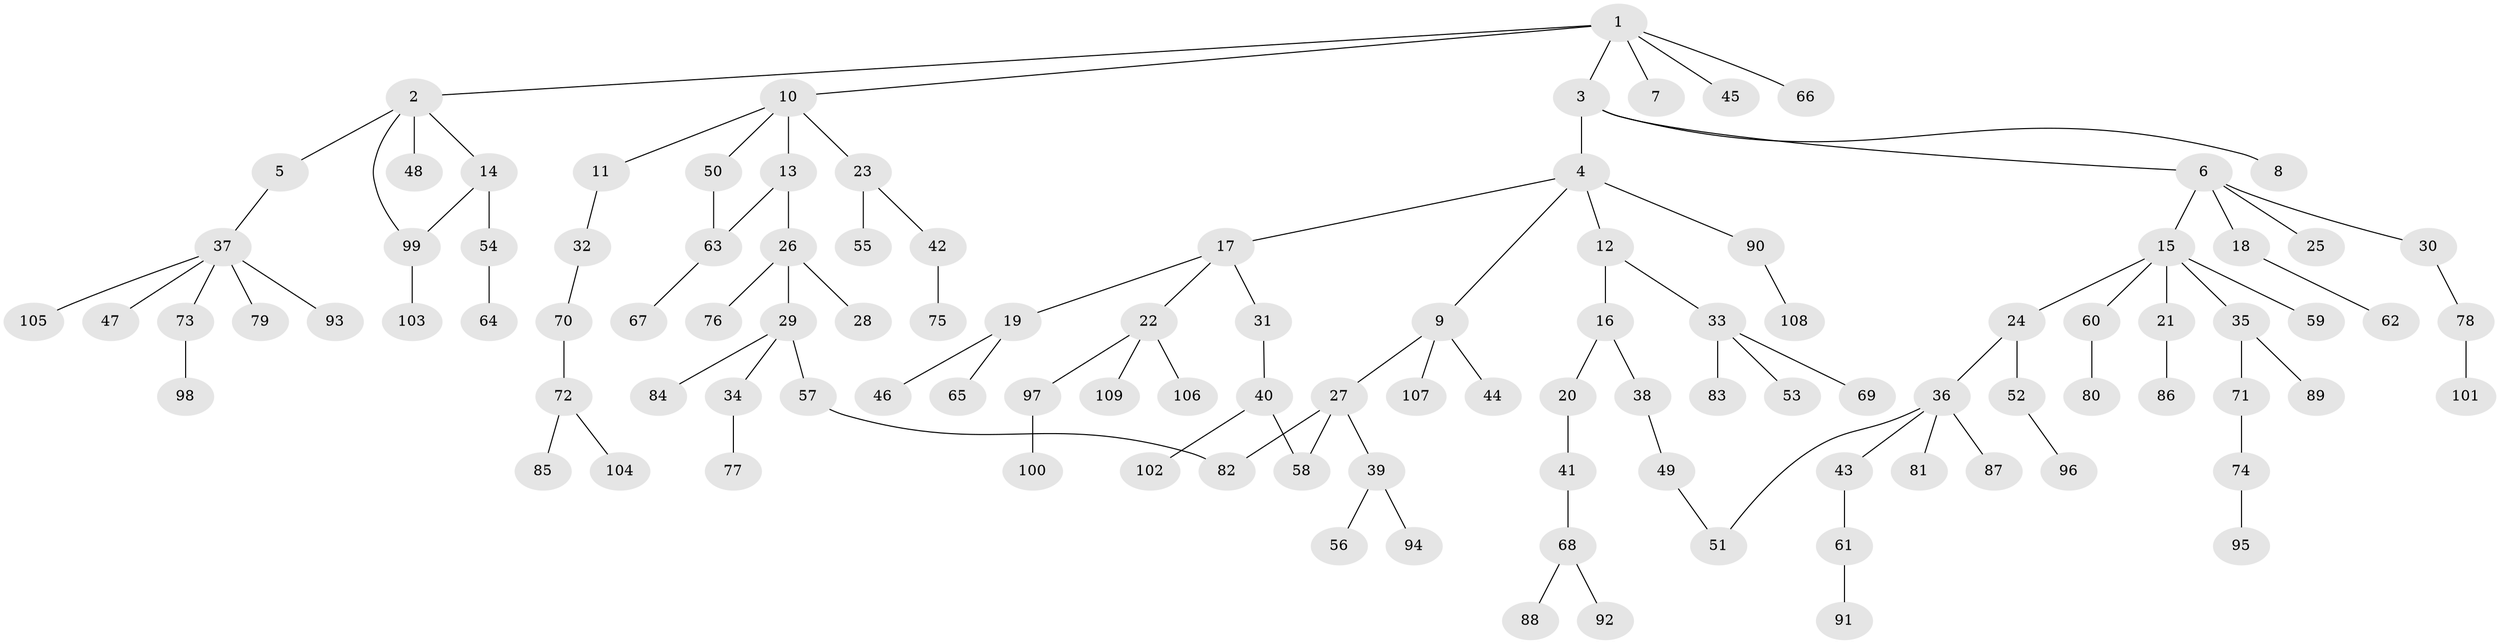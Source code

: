 // coarse degree distribution, {2: 0.30303030303030304, 3: 0.21212121212121213, 4: 0.09090909090909091, 1: 0.36363636363636365, 5: 0.030303030303030304}
// Generated by graph-tools (version 1.1) at 2025/36/03/04/25 23:36:11]
// undirected, 109 vertices, 113 edges
graph export_dot {
  node [color=gray90,style=filled];
  1;
  2;
  3;
  4;
  5;
  6;
  7;
  8;
  9;
  10;
  11;
  12;
  13;
  14;
  15;
  16;
  17;
  18;
  19;
  20;
  21;
  22;
  23;
  24;
  25;
  26;
  27;
  28;
  29;
  30;
  31;
  32;
  33;
  34;
  35;
  36;
  37;
  38;
  39;
  40;
  41;
  42;
  43;
  44;
  45;
  46;
  47;
  48;
  49;
  50;
  51;
  52;
  53;
  54;
  55;
  56;
  57;
  58;
  59;
  60;
  61;
  62;
  63;
  64;
  65;
  66;
  67;
  68;
  69;
  70;
  71;
  72;
  73;
  74;
  75;
  76;
  77;
  78;
  79;
  80;
  81;
  82;
  83;
  84;
  85;
  86;
  87;
  88;
  89;
  90;
  91;
  92;
  93;
  94;
  95;
  96;
  97;
  98;
  99;
  100;
  101;
  102;
  103;
  104;
  105;
  106;
  107;
  108;
  109;
  1 -- 2;
  1 -- 3;
  1 -- 7;
  1 -- 10;
  1 -- 45;
  1 -- 66;
  2 -- 5;
  2 -- 14;
  2 -- 48;
  2 -- 99;
  3 -- 4;
  3 -- 6;
  3 -- 8;
  4 -- 9;
  4 -- 12;
  4 -- 17;
  4 -- 90;
  5 -- 37;
  6 -- 15;
  6 -- 18;
  6 -- 25;
  6 -- 30;
  9 -- 27;
  9 -- 44;
  9 -- 107;
  10 -- 11;
  10 -- 13;
  10 -- 23;
  10 -- 50;
  11 -- 32;
  12 -- 16;
  12 -- 33;
  13 -- 26;
  13 -- 63;
  14 -- 54;
  14 -- 99;
  15 -- 21;
  15 -- 24;
  15 -- 35;
  15 -- 59;
  15 -- 60;
  16 -- 20;
  16 -- 38;
  17 -- 19;
  17 -- 22;
  17 -- 31;
  18 -- 62;
  19 -- 46;
  19 -- 65;
  20 -- 41;
  21 -- 86;
  22 -- 97;
  22 -- 106;
  22 -- 109;
  23 -- 42;
  23 -- 55;
  24 -- 36;
  24 -- 52;
  26 -- 28;
  26 -- 29;
  26 -- 76;
  27 -- 39;
  27 -- 58;
  27 -- 82;
  29 -- 34;
  29 -- 57;
  29 -- 84;
  30 -- 78;
  31 -- 40;
  32 -- 70;
  33 -- 53;
  33 -- 69;
  33 -- 83;
  34 -- 77;
  35 -- 71;
  35 -- 89;
  36 -- 43;
  36 -- 81;
  36 -- 87;
  36 -- 51;
  37 -- 47;
  37 -- 73;
  37 -- 79;
  37 -- 93;
  37 -- 105;
  38 -- 49;
  39 -- 56;
  39 -- 94;
  40 -- 102;
  40 -- 58;
  41 -- 68;
  42 -- 75;
  43 -- 61;
  49 -- 51;
  50 -- 63;
  52 -- 96;
  54 -- 64;
  57 -- 82;
  60 -- 80;
  61 -- 91;
  63 -- 67;
  68 -- 88;
  68 -- 92;
  70 -- 72;
  71 -- 74;
  72 -- 85;
  72 -- 104;
  73 -- 98;
  74 -- 95;
  78 -- 101;
  90 -- 108;
  97 -- 100;
  99 -- 103;
}
